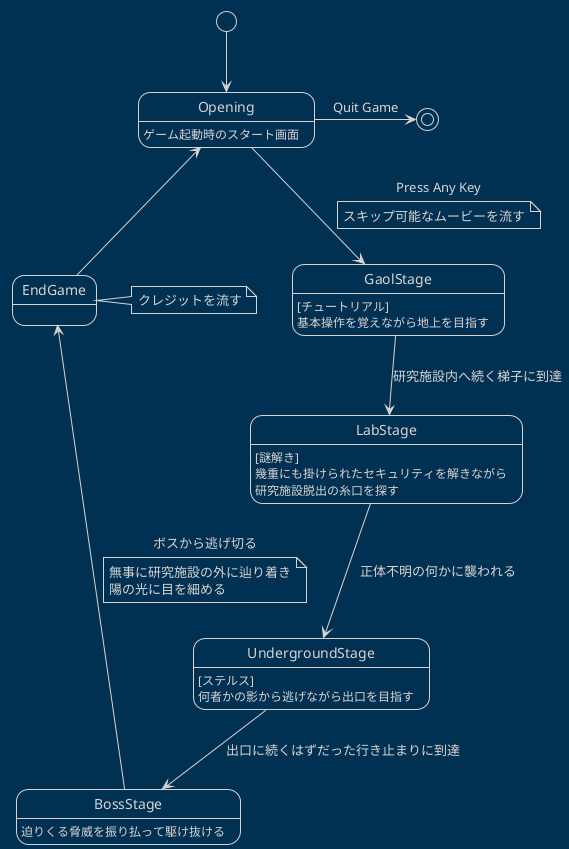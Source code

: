 @startuml Stage Transition
!theme blueprint


[*] --> Opening

Opening --> GaolStage : Press Any Key
note on link
  スキップ可能なムービーを流す
end note
GaolStage --> LabStage : 研究施設内へ続く梯子に到達
LabStage --> UndergroundStage : 正体不明の何かに襲われる
UndergroundStage --> BossStage : 出口に続くはずだった行き止まりに到達
BossStage -l> EndGame : ボスから逃げ切る
note on link
  無事に研究施設の外に辿り着き
  陽の光に目を細める
end note
EndGame -u-> Opening
Opening -> [*] : Quit Game

Opening : ゲーム起動時のスタート画面

GaolStage : [チュートリアル]
GaolStage : 基本操作を覚えながら地上を目指す

LabStage : [謎解き]
LabStage : 幾重にも掛けられたセキュリティを解きながら
LabStage : 研究施設脱出の糸口を探す

UndergroundStage : [ステルス]
UndergroundStage : 何者かの影から逃げながら出口を目指す

BossStage : 迫りくる脅威を振り払って駆け抜ける

note right of EndGame
  クレジットを流す
end note

@enduml